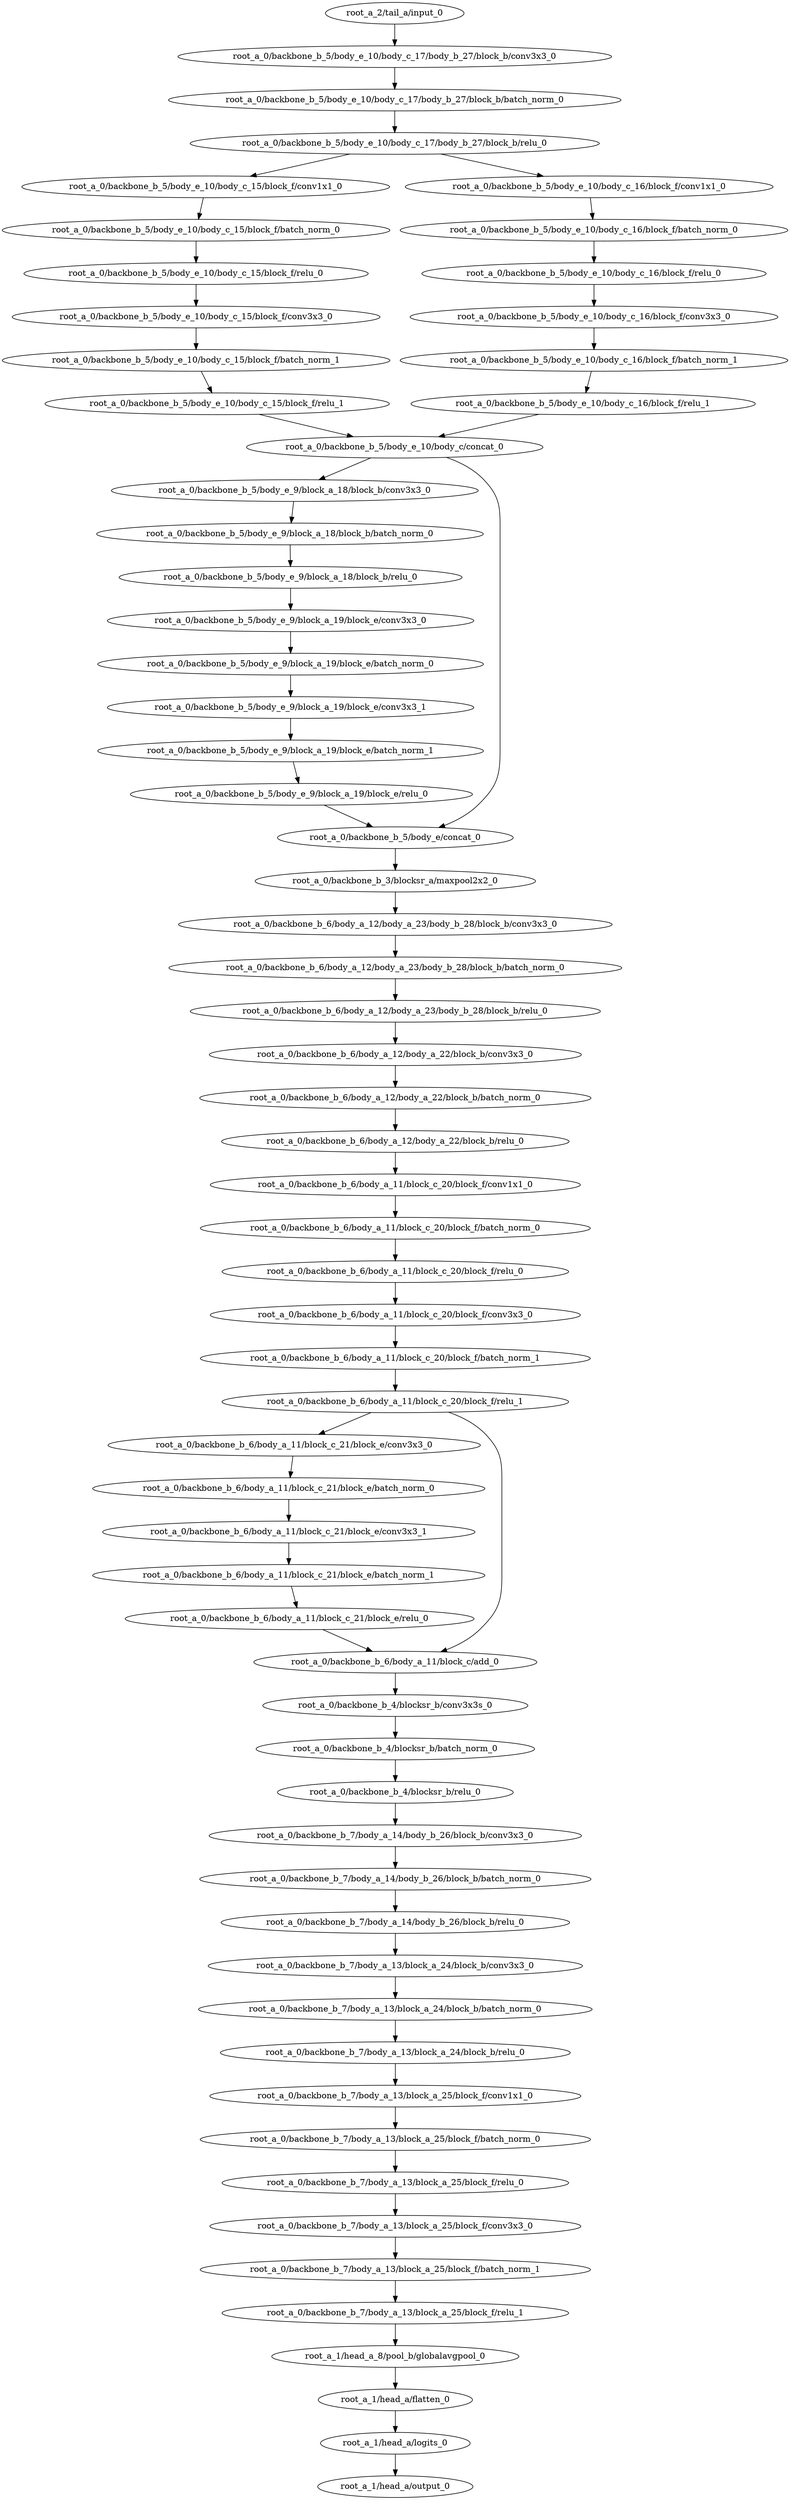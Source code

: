 digraph root_a {
	"root_a_2/tail_a/input_0"
	"root_a_0/backbone_b_5/body_e_10/body_c_17/body_b_27/block_b/conv3x3_0"
	"root_a_0/backbone_b_5/body_e_10/body_c_17/body_b_27/block_b/batch_norm_0"
	"root_a_0/backbone_b_5/body_e_10/body_c_17/body_b_27/block_b/relu_0"
	"root_a_0/backbone_b_5/body_e_10/body_c_15/block_f/conv1x1_0"
	"root_a_0/backbone_b_5/body_e_10/body_c_15/block_f/batch_norm_0"
	"root_a_0/backbone_b_5/body_e_10/body_c_15/block_f/relu_0"
	"root_a_0/backbone_b_5/body_e_10/body_c_15/block_f/conv3x3_0"
	"root_a_0/backbone_b_5/body_e_10/body_c_15/block_f/batch_norm_1"
	"root_a_0/backbone_b_5/body_e_10/body_c_15/block_f/relu_1"
	"root_a_0/backbone_b_5/body_e_10/body_c_16/block_f/conv1x1_0"
	"root_a_0/backbone_b_5/body_e_10/body_c_16/block_f/batch_norm_0"
	"root_a_0/backbone_b_5/body_e_10/body_c_16/block_f/relu_0"
	"root_a_0/backbone_b_5/body_e_10/body_c_16/block_f/conv3x3_0"
	"root_a_0/backbone_b_5/body_e_10/body_c_16/block_f/batch_norm_1"
	"root_a_0/backbone_b_5/body_e_10/body_c_16/block_f/relu_1"
	"root_a_0/backbone_b_5/body_e_10/body_c/concat_0"
	"root_a_0/backbone_b_5/body_e_9/block_a_18/block_b/conv3x3_0"
	"root_a_0/backbone_b_5/body_e_9/block_a_18/block_b/batch_norm_0"
	"root_a_0/backbone_b_5/body_e_9/block_a_18/block_b/relu_0"
	"root_a_0/backbone_b_5/body_e_9/block_a_19/block_e/conv3x3_0"
	"root_a_0/backbone_b_5/body_e_9/block_a_19/block_e/batch_norm_0"
	"root_a_0/backbone_b_5/body_e_9/block_a_19/block_e/conv3x3_1"
	"root_a_0/backbone_b_5/body_e_9/block_a_19/block_e/batch_norm_1"
	"root_a_0/backbone_b_5/body_e_9/block_a_19/block_e/relu_0"
	"root_a_0/backbone_b_5/body_e/concat_0"
	"root_a_0/backbone_b_3/blocksr_a/maxpool2x2_0"
	"root_a_0/backbone_b_6/body_a_12/body_a_23/body_b_28/block_b/conv3x3_0"
	"root_a_0/backbone_b_6/body_a_12/body_a_23/body_b_28/block_b/batch_norm_0"
	"root_a_0/backbone_b_6/body_a_12/body_a_23/body_b_28/block_b/relu_0"
	"root_a_0/backbone_b_6/body_a_12/body_a_22/block_b/conv3x3_0"
	"root_a_0/backbone_b_6/body_a_12/body_a_22/block_b/batch_norm_0"
	"root_a_0/backbone_b_6/body_a_12/body_a_22/block_b/relu_0"
	"root_a_0/backbone_b_6/body_a_11/block_c_20/block_f/conv1x1_0"
	"root_a_0/backbone_b_6/body_a_11/block_c_20/block_f/batch_norm_0"
	"root_a_0/backbone_b_6/body_a_11/block_c_20/block_f/relu_0"
	"root_a_0/backbone_b_6/body_a_11/block_c_20/block_f/conv3x3_0"
	"root_a_0/backbone_b_6/body_a_11/block_c_20/block_f/batch_norm_1"
	"root_a_0/backbone_b_6/body_a_11/block_c_20/block_f/relu_1"
	"root_a_0/backbone_b_6/body_a_11/block_c_21/block_e/conv3x3_0"
	"root_a_0/backbone_b_6/body_a_11/block_c_21/block_e/batch_norm_0"
	"root_a_0/backbone_b_6/body_a_11/block_c_21/block_e/conv3x3_1"
	"root_a_0/backbone_b_6/body_a_11/block_c_21/block_e/batch_norm_1"
	"root_a_0/backbone_b_6/body_a_11/block_c_21/block_e/relu_0"
	"root_a_0/backbone_b_6/body_a_11/block_c/add_0"
	"root_a_0/backbone_b_4/blocksr_b/conv3x3s_0"
	"root_a_0/backbone_b_4/blocksr_b/batch_norm_0"
	"root_a_0/backbone_b_4/blocksr_b/relu_0"
	"root_a_0/backbone_b_7/body_a_14/body_b_26/block_b/conv3x3_0"
	"root_a_0/backbone_b_7/body_a_14/body_b_26/block_b/batch_norm_0"
	"root_a_0/backbone_b_7/body_a_14/body_b_26/block_b/relu_0"
	"root_a_0/backbone_b_7/body_a_13/block_a_24/block_b/conv3x3_0"
	"root_a_0/backbone_b_7/body_a_13/block_a_24/block_b/batch_norm_0"
	"root_a_0/backbone_b_7/body_a_13/block_a_24/block_b/relu_0"
	"root_a_0/backbone_b_7/body_a_13/block_a_25/block_f/conv1x1_0"
	"root_a_0/backbone_b_7/body_a_13/block_a_25/block_f/batch_norm_0"
	"root_a_0/backbone_b_7/body_a_13/block_a_25/block_f/relu_0"
	"root_a_0/backbone_b_7/body_a_13/block_a_25/block_f/conv3x3_0"
	"root_a_0/backbone_b_7/body_a_13/block_a_25/block_f/batch_norm_1"
	"root_a_0/backbone_b_7/body_a_13/block_a_25/block_f/relu_1"
	"root_a_1/head_a_8/pool_b/globalavgpool_0"
	"root_a_1/head_a/flatten_0"
	"root_a_1/head_a/logits_0"
	"root_a_1/head_a/output_0"

	"root_a_2/tail_a/input_0" -> "root_a_0/backbone_b_5/body_e_10/body_c_17/body_b_27/block_b/conv3x3_0"
	"root_a_0/backbone_b_5/body_e_10/body_c_17/body_b_27/block_b/conv3x3_0" -> "root_a_0/backbone_b_5/body_e_10/body_c_17/body_b_27/block_b/batch_norm_0"
	"root_a_0/backbone_b_5/body_e_10/body_c_17/body_b_27/block_b/batch_norm_0" -> "root_a_0/backbone_b_5/body_e_10/body_c_17/body_b_27/block_b/relu_0"
	"root_a_0/backbone_b_5/body_e_10/body_c_17/body_b_27/block_b/relu_0" -> "root_a_0/backbone_b_5/body_e_10/body_c_15/block_f/conv1x1_0"
	"root_a_0/backbone_b_5/body_e_10/body_c_15/block_f/conv1x1_0" -> "root_a_0/backbone_b_5/body_e_10/body_c_15/block_f/batch_norm_0"
	"root_a_0/backbone_b_5/body_e_10/body_c_15/block_f/batch_norm_0" -> "root_a_0/backbone_b_5/body_e_10/body_c_15/block_f/relu_0"
	"root_a_0/backbone_b_5/body_e_10/body_c_15/block_f/relu_0" -> "root_a_0/backbone_b_5/body_e_10/body_c_15/block_f/conv3x3_0"
	"root_a_0/backbone_b_5/body_e_10/body_c_15/block_f/conv3x3_0" -> "root_a_0/backbone_b_5/body_e_10/body_c_15/block_f/batch_norm_1"
	"root_a_0/backbone_b_5/body_e_10/body_c_15/block_f/batch_norm_1" -> "root_a_0/backbone_b_5/body_e_10/body_c_15/block_f/relu_1"
	"root_a_0/backbone_b_5/body_e_10/body_c_17/body_b_27/block_b/relu_0" -> "root_a_0/backbone_b_5/body_e_10/body_c_16/block_f/conv1x1_0"
	"root_a_0/backbone_b_5/body_e_10/body_c_16/block_f/conv1x1_0" -> "root_a_0/backbone_b_5/body_e_10/body_c_16/block_f/batch_norm_0"
	"root_a_0/backbone_b_5/body_e_10/body_c_16/block_f/batch_norm_0" -> "root_a_0/backbone_b_5/body_e_10/body_c_16/block_f/relu_0"
	"root_a_0/backbone_b_5/body_e_10/body_c_16/block_f/relu_0" -> "root_a_0/backbone_b_5/body_e_10/body_c_16/block_f/conv3x3_0"
	"root_a_0/backbone_b_5/body_e_10/body_c_16/block_f/conv3x3_0" -> "root_a_0/backbone_b_5/body_e_10/body_c_16/block_f/batch_norm_1"
	"root_a_0/backbone_b_5/body_e_10/body_c_16/block_f/batch_norm_1" -> "root_a_0/backbone_b_5/body_e_10/body_c_16/block_f/relu_1"
	"root_a_0/backbone_b_5/body_e_10/body_c_15/block_f/relu_1" -> "root_a_0/backbone_b_5/body_e_10/body_c/concat_0"
	"root_a_0/backbone_b_5/body_e_10/body_c_16/block_f/relu_1" -> "root_a_0/backbone_b_5/body_e_10/body_c/concat_0"
	"root_a_0/backbone_b_5/body_e_10/body_c/concat_0" -> "root_a_0/backbone_b_5/body_e_9/block_a_18/block_b/conv3x3_0"
	"root_a_0/backbone_b_5/body_e_9/block_a_18/block_b/conv3x3_0" -> "root_a_0/backbone_b_5/body_e_9/block_a_18/block_b/batch_norm_0"
	"root_a_0/backbone_b_5/body_e_9/block_a_18/block_b/batch_norm_0" -> "root_a_0/backbone_b_5/body_e_9/block_a_18/block_b/relu_0"
	"root_a_0/backbone_b_5/body_e_9/block_a_18/block_b/relu_0" -> "root_a_0/backbone_b_5/body_e_9/block_a_19/block_e/conv3x3_0"
	"root_a_0/backbone_b_5/body_e_9/block_a_19/block_e/conv3x3_0" -> "root_a_0/backbone_b_5/body_e_9/block_a_19/block_e/batch_norm_0"
	"root_a_0/backbone_b_5/body_e_9/block_a_19/block_e/batch_norm_0" -> "root_a_0/backbone_b_5/body_e_9/block_a_19/block_e/conv3x3_1"
	"root_a_0/backbone_b_5/body_e_9/block_a_19/block_e/conv3x3_1" -> "root_a_0/backbone_b_5/body_e_9/block_a_19/block_e/batch_norm_1"
	"root_a_0/backbone_b_5/body_e_9/block_a_19/block_e/batch_norm_1" -> "root_a_0/backbone_b_5/body_e_9/block_a_19/block_e/relu_0"
	"root_a_0/backbone_b_5/body_e_10/body_c/concat_0" -> "root_a_0/backbone_b_5/body_e/concat_0"
	"root_a_0/backbone_b_5/body_e_9/block_a_19/block_e/relu_0" -> "root_a_0/backbone_b_5/body_e/concat_0"
	"root_a_0/backbone_b_5/body_e/concat_0" -> "root_a_0/backbone_b_3/blocksr_a/maxpool2x2_0"
	"root_a_0/backbone_b_3/blocksr_a/maxpool2x2_0" -> "root_a_0/backbone_b_6/body_a_12/body_a_23/body_b_28/block_b/conv3x3_0"
	"root_a_0/backbone_b_6/body_a_12/body_a_23/body_b_28/block_b/conv3x3_0" -> "root_a_0/backbone_b_6/body_a_12/body_a_23/body_b_28/block_b/batch_norm_0"
	"root_a_0/backbone_b_6/body_a_12/body_a_23/body_b_28/block_b/batch_norm_0" -> "root_a_0/backbone_b_6/body_a_12/body_a_23/body_b_28/block_b/relu_0"
	"root_a_0/backbone_b_6/body_a_12/body_a_23/body_b_28/block_b/relu_0" -> "root_a_0/backbone_b_6/body_a_12/body_a_22/block_b/conv3x3_0"
	"root_a_0/backbone_b_6/body_a_12/body_a_22/block_b/conv3x3_0" -> "root_a_0/backbone_b_6/body_a_12/body_a_22/block_b/batch_norm_0"
	"root_a_0/backbone_b_6/body_a_12/body_a_22/block_b/batch_norm_0" -> "root_a_0/backbone_b_6/body_a_12/body_a_22/block_b/relu_0"
	"root_a_0/backbone_b_6/body_a_12/body_a_22/block_b/relu_0" -> "root_a_0/backbone_b_6/body_a_11/block_c_20/block_f/conv1x1_0"
	"root_a_0/backbone_b_6/body_a_11/block_c_20/block_f/conv1x1_0" -> "root_a_0/backbone_b_6/body_a_11/block_c_20/block_f/batch_norm_0"
	"root_a_0/backbone_b_6/body_a_11/block_c_20/block_f/batch_norm_0" -> "root_a_0/backbone_b_6/body_a_11/block_c_20/block_f/relu_0"
	"root_a_0/backbone_b_6/body_a_11/block_c_20/block_f/relu_0" -> "root_a_0/backbone_b_6/body_a_11/block_c_20/block_f/conv3x3_0"
	"root_a_0/backbone_b_6/body_a_11/block_c_20/block_f/conv3x3_0" -> "root_a_0/backbone_b_6/body_a_11/block_c_20/block_f/batch_norm_1"
	"root_a_0/backbone_b_6/body_a_11/block_c_20/block_f/batch_norm_1" -> "root_a_0/backbone_b_6/body_a_11/block_c_20/block_f/relu_1"
	"root_a_0/backbone_b_6/body_a_11/block_c_20/block_f/relu_1" -> "root_a_0/backbone_b_6/body_a_11/block_c_21/block_e/conv3x3_0"
	"root_a_0/backbone_b_6/body_a_11/block_c_21/block_e/conv3x3_0" -> "root_a_0/backbone_b_6/body_a_11/block_c_21/block_e/batch_norm_0"
	"root_a_0/backbone_b_6/body_a_11/block_c_21/block_e/batch_norm_0" -> "root_a_0/backbone_b_6/body_a_11/block_c_21/block_e/conv3x3_1"
	"root_a_0/backbone_b_6/body_a_11/block_c_21/block_e/conv3x3_1" -> "root_a_0/backbone_b_6/body_a_11/block_c_21/block_e/batch_norm_1"
	"root_a_0/backbone_b_6/body_a_11/block_c_21/block_e/batch_norm_1" -> "root_a_0/backbone_b_6/body_a_11/block_c_21/block_e/relu_0"
	"root_a_0/backbone_b_6/body_a_11/block_c_21/block_e/relu_0" -> "root_a_0/backbone_b_6/body_a_11/block_c/add_0"
	"root_a_0/backbone_b_6/body_a_11/block_c_20/block_f/relu_1" -> "root_a_0/backbone_b_6/body_a_11/block_c/add_0"
	"root_a_0/backbone_b_6/body_a_11/block_c/add_0" -> "root_a_0/backbone_b_4/blocksr_b/conv3x3s_0"
	"root_a_0/backbone_b_4/blocksr_b/conv3x3s_0" -> "root_a_0/backbone_b_4/blocksr_b/batch_norm_0"
	"root_a_0/backbone_b_4/blocksr_b/batch_norm_0" -> "root_a_0/backbone_b_4/blocksr_b/relu_0"
	"root_a_0/backbone_b_4/blocksr_b/relu_0" -> "root_a_0/backbone_b_7/body_a_14/body_b_26/block_b/conv3x3_0"
	"root_a_0/backbone_b_7/body_a_14/body_b_26/block_b/conv3x3_0" -> "root_a_0/backbone_b_7/body_a_14/body_b_26/block_b/batch_norm_0"
	"root_a_0/backbone_b_7/body_a_14/body_b_26/block_b/batch_norm_0" -> "root_a_0/backbone_b_7/body_a_14/body_b_26/block_b/relu_0"
	"root_a_0/backbone_b_7/body_a_14/body_b_26/block_b/relu_0" -> "root_a_0/backbone_b_7/body_a_13/block_a_24/block_b/conv3x3_0"
	"root_a_0/backbone_b_7/body_a_13/block_a_24/block_b/conv3x3_0" -> "root_a_0/backbone_b_7/body_a_13/block_a_24/block_b/batch_norm_0"
	"root_a_0/backbone_b_7/body_a_13/block_a_24/block_b/batch_norm_0" -> "root_a_0/backbone_b_7/body_a_13/block_a_24/block_b/relu_0"
	"root_a_0/backbone_b_7/body_a_13/block_a_24/block_b/relu_0" -> "root_a_0/backbone_b_7/body_a_13/block_a_25/block_f/conv1x1_0"
	"root_a_0/backbone_b_7/body_a_13/block_a_25/block_f/conv1x1_0" -> "root_a_0/backbone_b_7/body_a_13/block_a_25/block_f/batch_norm_0"
	"root_a_0/backbone_b_7/body_a_13/block_a_25/block_f/batch_norm_0" -> "root_a_0/backbone_b_7/body_a_13/block_a_25/block_f/relu_0"
	"root_a_0/backbone_b_7/body_a_13/block_a_25/block_f/relu_0" -> "root_a_0/backbone_b_7/body_a_13/block_a_25/block_f/conv3x3_0"
	"root_a_0/backbone_b_7/body_a_13/block_a_25/block_f/conv3x3_0" -> "root_a_0/backbone_b_7/body_a_13/block_a_25/block_f/batch_norm_1"
	"root_a_0/backbone_b_7/body_a_13/block_a_25/block_f/batch_norm_1" -> "root_a_0/backbone_b_7/body_a_13/block_a_25/block_f/relu_1"
	"root_a_0/backbone_b_7/body_a_13/block_a_25/block_f/relu_1" -> "root_a_1/head_a_8/pool_b/globalavgpool_0"
	"root_a_1/head_a_8/pool_b/globalavgpool_0" -> "root_a_1/head_a/flatten_0"
	"root_a_1/head_a/flatten_0" -> "root_a_1/head_a/logits_0"
	"root_a_1/head_a/logits_0" -> "root_a_1/head_a/output_0"

}